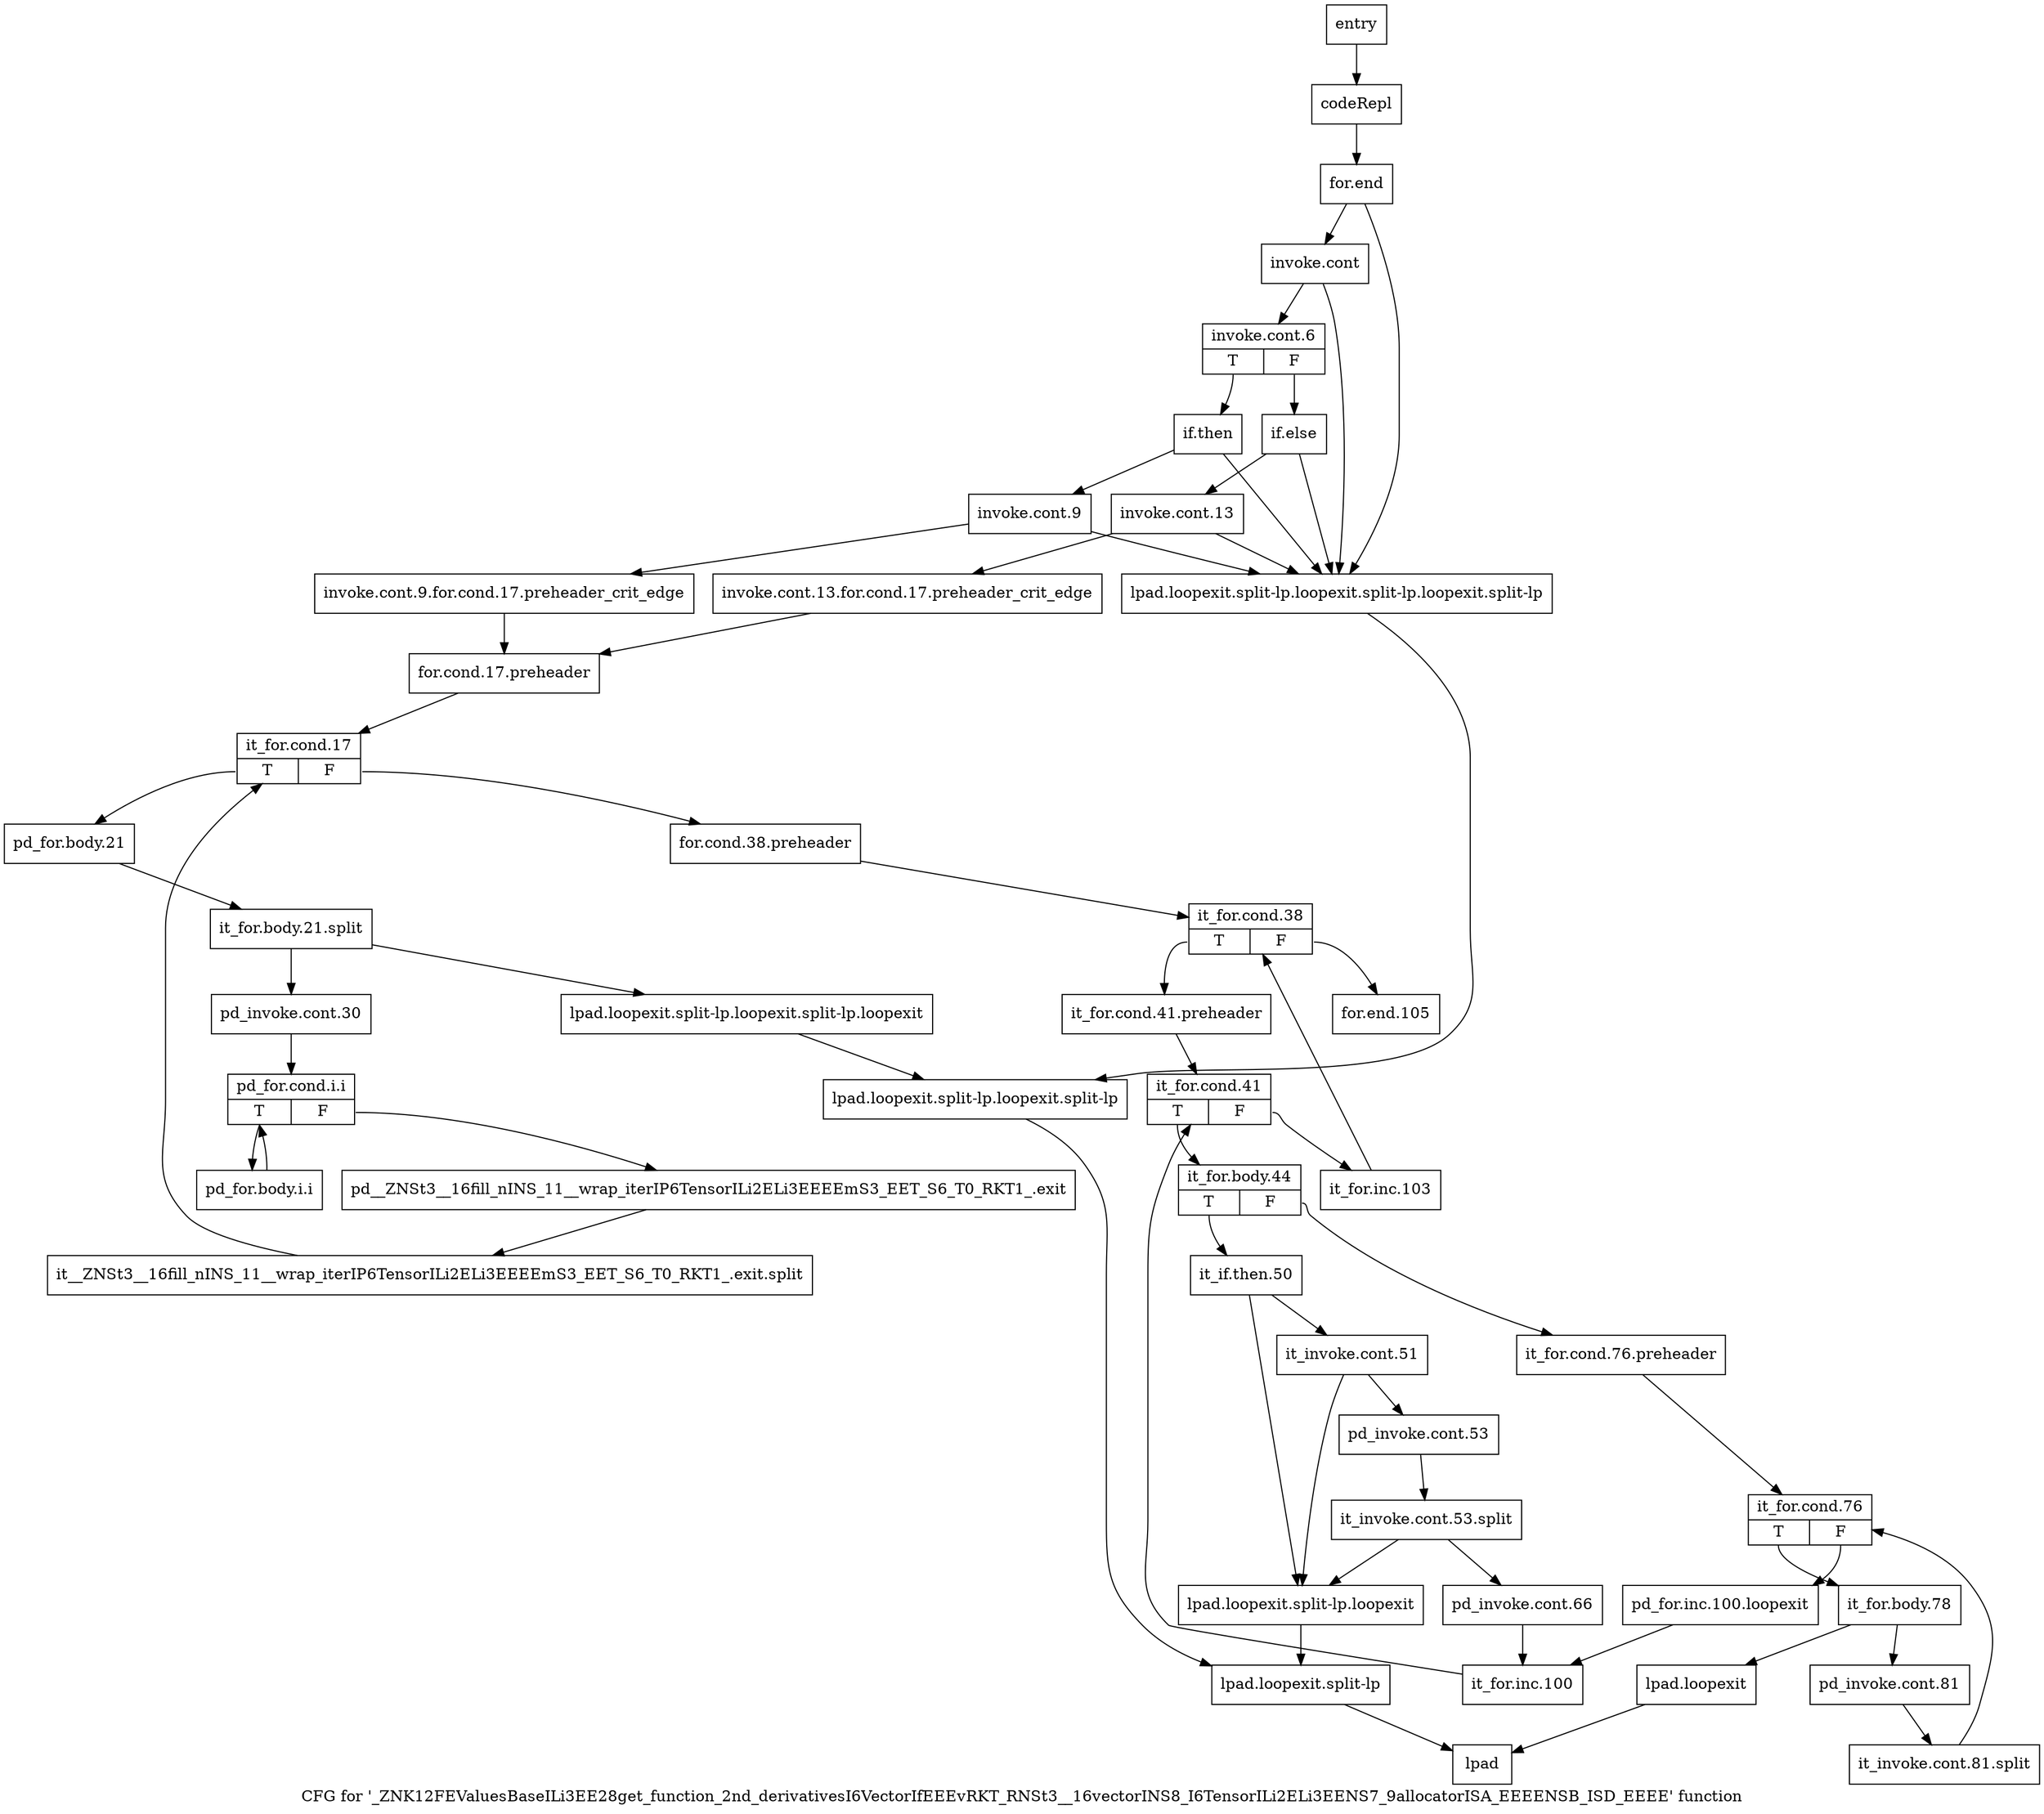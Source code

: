 digraph "CFG for '_ZNK12FEValuesBaseILi3EE28get_function_2nd_derivativesI6VectorIfEEEvRKT_RNSt3__16vectorINS8_I6TensorILi2ELi3EENS7_9allocatorISA_EEEENSB_ISD_EEEE' function" {
	label="CFG for '_ZNK12FEValuesBaseILi3EE28get_function_2nd_derivativesI6VectorIfEEEvRKT_RNSt3__16vectorINS8_I6TensorILi2ELi3EENS7_9allocatorISA_EEEENSB_ISD_EEEE' function";

	Node0x5496400 [shape=record,label="{entry}"];
	Node0x5496400 -> Node0x5496450;
	Node0x5496450 [shape=record,label="{codeRepl}"];
	Node0x5496450 -> Node0x54964a0;
	Node0x54964a0 [shape=record,label="{for.end}"];
	Node0x54964a0 -> Node0x54964f0;
	Node0x54964a0 -> Node0x5496b00;
	Node0x54964f0 [shape=record,label="{invoke.cont}"];
	Node0x54964f0 -> Node0x5496540;
	Node0x54964f0 -> Node0x5496b00;
	Node0x5496540 [shape=record,label="{invoke.cont.6|{<s0>T|<s1>F}}"];
	Node0x5496540:s0 -> Node0x5496590;
	Node0x5496540:s1 -> Node0x5496c40;
	Node0x5496590 [shape=record,label="{if.then}"];
	Node0x5496590 -> Node0x54965e0;
	Node0x5496590 -> Node0x5496b00;
	Node0x54965e0 [shape=record,label="{invoke.cont.9}"];
	Node0x54965e0 -> Node0x5496630;
	Node0x54965e0 -> Node0x5496b00;
	Node0x5496630 [shape=record,label="{invoke.cont.9.for.cond.17.preheader_crit_edge}"];
	Node0x5496630 -> Node0x5496d30;
	Node0x548b780 [shape=record,label="{lpad.loopexit}"];
	Node0x548b780 -> Node0x5496bf0;
	Node0x548b7d0 [shape=record,label="{lpad.loopexit.split-lp.loopexit}"];
	Node0x548b7d0 -> Node0x5496ba0;
	Node0x5496ab0 [shape=record,label="{lpad.loopexit.split-lp.loopexit.split-lp.loopexit}"];
	Node0x5496ab0 -> Node0x5496b50;
	Node0x5496b00 [shape=record,label="{lpad.loopexit.split-lp.loopexit.split-lp.loopexit.split-lp}"];
	Node0x5496b00 -> Node0x5496b50;
	Node0x5496b50 [shape=record,label="{lpad.loopexit.split-lp.loopexit.split-lp}"];
	Node0x5496b50 -> Node0x5496ba0;
	Node0x5496ba0 [shape=record,label="{lpad.loopexit.split-lp}"];
	Node0x5496ba0 -> Node0x5496bf0;
	Node0x5496bf0 [shape=record,label="{lpad}"];
	Node0x5496c40 [shape=record,label="{if.else}"];
	Node0x5496c40 -> Node0x5496c90;
	Node0x5496c40 -> Node0x5496b00;
	Node0x5496c90 [shape=record,label="{invoke.cont.13}"];
	Node0x5496c90 -> Node0x5496ce0;
	Node0x5496c90 -> Node0x5496b00;
	Node0x5496ce0 [shape=record,label="{invoke.cont.13.for.cond.17.preheader_crit_edge}"];
	Node0x5496ce0 -> Node0x5496d30;
	Node0x5496d30 [shape=record,label="{for.cond.17.preheader}"];
	Node0x5496d30 -> Node0x5496d80;
	Node0x5496d80 [shape=record,label="{it_for.cond.17|{<s0>T|<s1>F}}"];
	Node0x5496d80:s0 -> Node0x5496e20;
	Node0x5496d80:s1 -> Node0x5496dd0;
	Node0x5496dd0 [shape=record,label="{for.cond.38.preheader}"];
	Node0x5496dd0 -> Node0x5496fb0;
	Node0x5496e20 [shape=record,label="{pd_for.body.21}"];
	Node0x5496e20 -> Node0xa6f7f10;
	Node0xa6f7f10 [shape=record,label="{it_for.body.21.split}"];
	Node0xa6f7f10 -> Node0x5496e70;
	Node0xa6f7f10 -> Node0x5496ab0;
	Node0x5496e70 [shape=record,label="{pd_invoke.cont.30}"];
	Node0x5496e70 -> Node0x5496ec0;
	Node0x5496ec0 [shape=record,label="{pd_for.cond.i.i|{<s0>T|<s1>F}}"];
	Node0x5496ec0:s0 -> Node0x5496f10;
	Node0x5496ec0:s1 -> Node0x5496f60;
	Node0x5496f10 [shape=record,label="{pd_for.body.i.i}"];
	Node0x5496f10 -> Node0x5496ec0;
	Node0x5496f60 [shape=record,label="{pd__ZNSt3__16fill_nINS_11__wrap_iterIP6TensorILi2ELi3EEEEmS3_EET_S6_T0_RKT1_.exit}"];
	Node0x5496f60 -> Node0xa6f7ce0;
	Node0xa6f7ce0 [shape=record,label="{it__ZNSt3__16fill_nINS_11__wrap_iterIP6TensorILi2ELi3EEEEmS3_EET_S6_T0_RKT1_.exit.split}"];
	Node0xa6f7ce0 -> Node0x5496d80;
	Node0x5496fb0 [shape=record,label="{it_for.cond.38|{<s0>T|<s1>F}}"];
	Node0x5496fb0:s0 -> Node0x5497000;
	Node0x5496fb0:s1 -> Node0x5497460;
	Node0x5497000 [shape=record,label="{it_for.cond.41.preheader}"];
	Node0x5497000 -> Node0x5497050;
	Node0x5497050 [shape=record,label="{it_for.cond.41|{<s0>T|<s1>F}}"];
	Node0x5497050:s0 -> Node0x54970a0;
	Node0x5497050:s1 -> Node0x5497410;
	Node0x54970a0 [shape=record,label="{it_for.body.44|{<s0>T|<s1>F}}"];
	Node0x54970a0:s0 -> Node0x5497140;
	Node0x54970a0:s1 -> Node0x54970f0;
	Node0x54970f0 [shape=record,label="{it_for.cond.76.preheader}"];
	Node0x54970f0 -> Node0x5497280;
	Node0x5497140 [shape=record,label="{it_if.then.50}"];
	Node0x5497140 -> Node0x5497190;
	Node0x5497140 -> Node0x548b7d0;
	Node0x5497190 [shape=record,label="{it_invoke.cont.51}"];
	Node0x5497190 -> Node0x54971e0;
	Node0x5497190 -> Node0x548b7d0;
	Node0x54971e0 [shape=record,label="{pd_invoke.cont.53}"];
	Node0x54971e0 -> Node0xa807380;
	Node0xa807380 [shape=record,label="{it_invoke.cont.53.split}"];
	Node0xa807380 -> Node0x5497230;
	Node0xa807380 -> Node0x548b7d0;
	Node0x5497230 [shape=record,label="{pd_invoke.cont.66}"];
	Node0x5497230 -> Node0x54973c0;
	Node0x5497280 [shape=record,label="{it_for.cond.76|{<s0>T|<s1>F}}"];
	Node0x5497280:s0 -> Node0x54972d0;
	Node0x5497280:s1 -> Node0x5497370;
	Node0x54972d0 [shape=record,label="{it_for.body.78}"];
	Node0x54972d0 -> Node0x5497320;
	Node0x54972d0 -> Node0x548b780;
	Node0x5497320 [shape=record,label="{pd_invoke.cont.81}"];
	Node0x5497320 -> Node0xa807510;
	Node0xa807510 [shape=record,label="{it_invoke.cont.81.split}"];
	Node0xa807510 -> Node0x5497280;
	Node0x5497370 [shape=record,label="{pd_for.inc.100.loopexit}"];
	Node0x5497370 -> Node0x54973c0;
	Node0x54973c0 [shape=record,label="{it_for.inc.100}"];
	Node0x54973c0 -> Node0x5497050;
	Node0x5497410 [shape=record,label="{it_for.inc.103}"];
	Node0x5497410 -> Node0x5496fb0;
	Node0x5497460 [shape=record,label="{for.end.105}"];
}
